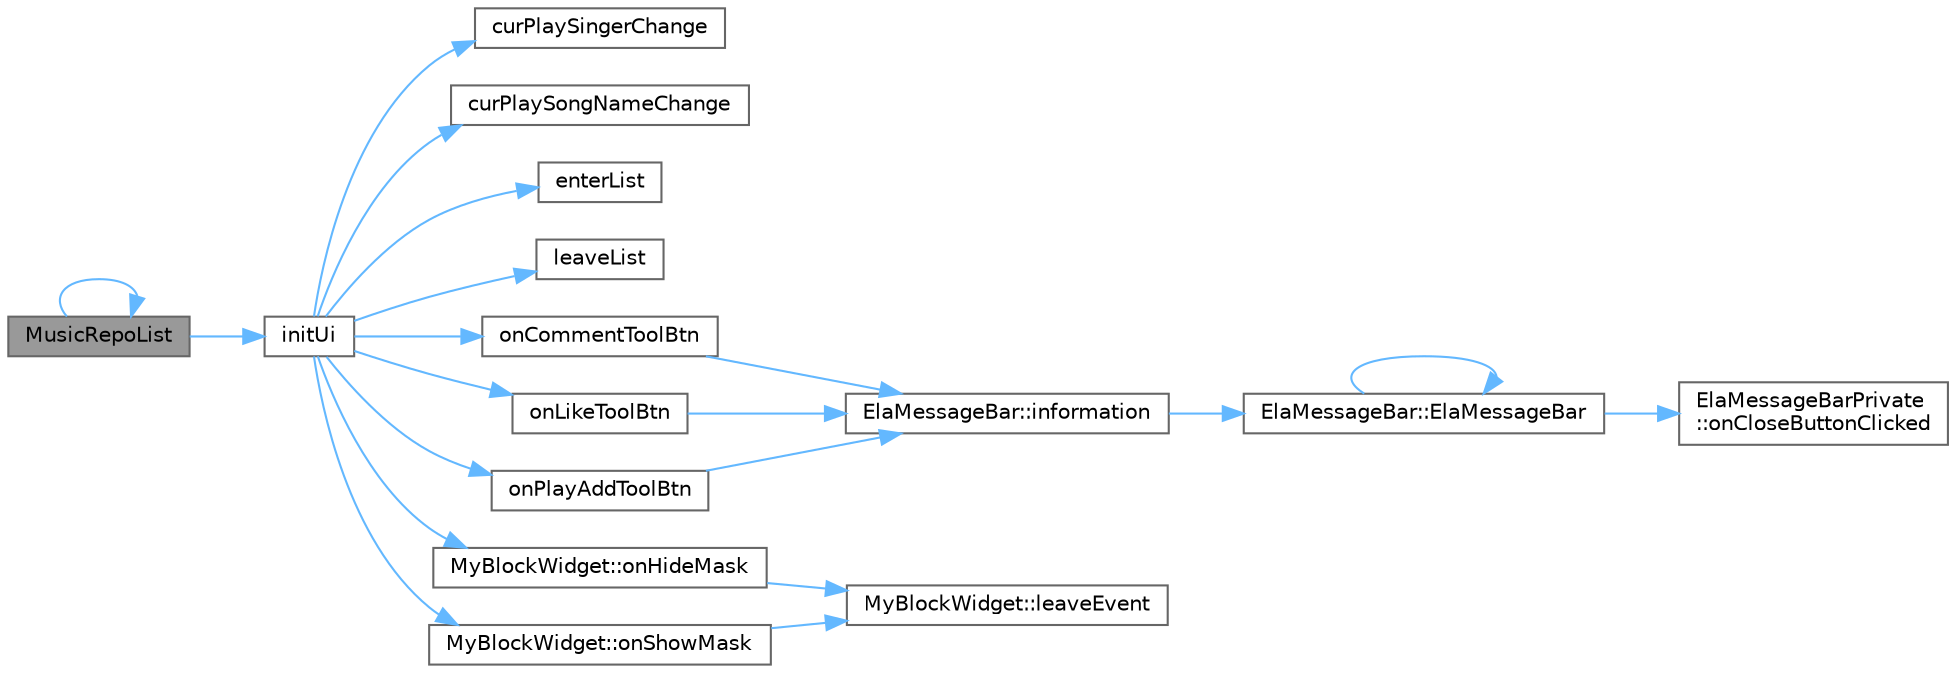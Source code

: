 digraph "MusicRepoList"
{
 // LATEX_PDF_SIZE
  bgcolor="transparent";
  edge [fontname=Helvetica,fontsize=10,labelfontname=Helvetica,labelfontsize=10];
  node [fontname=Helvetica,fontsize=10,shape=box,height=0.2,width=0.4];
  rankdir="LR";
  Node1 [id="Node000001",label="MusicRepoList",height=0.2,width=0.4,color="gray40", fillcolor="grey60", style="filled", fontcolor="black",tooltip="构造函数，初始化音乐仓库列表项"];
  Node1 -> Node2 [id="edge1_Node000001_Node000002",color="steelblue1",style="solid",tooltip=" "];
  Node2 [id="Node000002",label="initUi",height=0.2,width=0.4,color="grey40", fillcolor="white", style="filled",URL="$class_music_repo_list.html#afba6e95967cc3eb25fd518f7bde6ec04",tooltip="初始化界面"];
  Node2 -> Node3 [id="edge2_Node000002_Node000003",color="steelblue1",style="solid",tooltip=" "];
  Node3 [id="Node000003",label="curPlaySingerChange",height=0.2,width=0.4,color="grey40", fillcolor="white", style="filled",URL="$class_music_repo_list.html#ab8bf4bef8da02076c4092c0ae1540e01",tooltip="当前歌手名称变化信号"];
  Node2 -> Node4 [id="edge3_Node000002_Node000004",color="steelblue1",style="solid",tooltip=" "];
  Node4 [id="Node000004",label="curPlaySongNameChange",height=0.2,width=0.4,color="grey40", fillcolor="white", style="filled",URL="$class_music_repo_list.html#a6a38569e7356dd6fbb4af98bdf80772e",tooltip="当前歌曲名称变化信号"];
  Node2 -> Node5 [id="edge4_Node000002_Node000005",color="steelblue1",style="solid",tooltip=" "];
  Node5 [id="Node000005",label="enterList",height=0.2,width=0.4,color="grey40", fillcolor="white", style="filled",URL="$class_music_repo_list.html#a3306d901607423e365cbcc01e85e8f20",tooltip="进入列表信号"];
  Node2 -> Node6 [id="edge5_Node000002_Node000006",color="steelblue1",style="solid",tooltip=" "];
  Node6 [id="Node000006",label="leaveList",height=0.2,width=0.4,color="grey40", fillcolor="white", style="filled",URL="$class_music_repo_list.html#a6a010a9d0d57afcde59a576fc74d2bfe",tooltip="离开列表信号"];
  Node2 -> Node7 [id="edge6_Node000002_Node000007",color="steelblue1",style="solid",tooltip=" "];
  Node7 [id="Node000007",label="onCommentToolBtn",height=0.2,width=0.4,color="grey40", fillcolor="white", style="filled",URL="$class_music_repo_list.html#af3ec65115fd451cf89a3ab113143bd96",tooltip="评论按钮点击槽函数"];
  Node7 -> Node8 [id="edge7_Node000007_Node000008",color="steelblue1",style="solid",tooltip=" "];
  Node8 [id="Node000008",label="ElaMessageBar::information",height=0.2,width=0.4,color="grey40", fillcolor="white", style="filled",URL="$class_ela_message_bar.html#ab24ce7687973932e525786dd44ec0288",tooltip="显示信息消息"];
  Node8 -> Node9 [id="edge8_Node000008_Node000009",color="steelblue1",style="solid",tooltip=" "];
  Node9 [id="Node000009",label="ElaMessageBar::ElaMessageBar",height=0.2,width=0.4,color="grey40", fillcolor="white", style="filled",URL="$class_ela_message_bar.html#a1722699abf44f445a31b469f224ab7ca",tooltip="构造函数，初始化消息栏"];
  Node9 -> Node9 [id="edge9_Node000009_Node000009",color="steelblue1",style="solid",tooltip=" "];
  Node9 -> Node10 [id="edge10_Node000009_Node000010",color="steelblue1",style="solid",tooltip=" "];
  Node10 [id="Node000010",label="ElaMessageBarPrivate\l::onCloseButtonClicked",height=0.2,width=0.4,color="grey40", fillcolor="white", style="filled",URL="$class_ela_message_bar_private.html#a826ca8fdb2ca90af2c67cebd15f19bae",tooltip="关闭按钮点击事件处理"];
  Node2 -> Node11 [id="edge11_Node000002_Node000011",color="steelblue1",style="solid",tooltip=" "];
  Node11 [id="Node000011",label="MyBlockWidget::onHideMask",height=0.2,width=0.4,color="grey40", fillcolor="white", style="filled",URL="$class_my_block_widget.html#a8961b60295daaa974e2866d7afd3959e",tooltip="隐藏遮罩"];
  Node11 -> Node12 [id="edge12_Node000011_Node000012",color="steelblue1",style="solid",tooltip=" "];
  Node12 [id="Node000012",label="MyBlockWidget::leaveEvent",height=0.2,width=0.4,color="grey40", fillcolor="white", style="filled",URL="$class_my_block_widget.html#a80d32879c5360c278eb309e38ab5b923",tooltip="鼠标离开事件"];
  Node2 -> Node13 [id="edge13_Node000002_Node000013",color="steelblue1",style="solid",tooltip=" "];
  Node13 [id="Node000013",label="onLikeToolBtn",height=0.2,width=0.4,color="grey40", fillcolor="white", style="filled",URL="$class_music_repo_list.html#a73fe3cada905128e507c78b315e10e90",tooltip="收藏按钮点击槽函数"];
  Node13 -> Node8 [id="edge14_Node000013_Node000008",color="steelblue1",style="solid",tooltip=" "];
  Node2 -> Node14 [id="edge15_Node000002_Node000014",color="steelblue1",style="solid",tooltip=" "];
  Node14 [id="Node000014",label="onPlayAddToolBtn",height=0.2,width=0.4,color="grey40", fillcolor="white", style="filled",URL="$class_music_repo_list.html#a9cded3eb4ba079c39437c502cf79c7b2",tooltip="播放添加按钮点击槽函数"];
  Node14 -> Node8 [id="edge16_Node000014_Node000008",color="steelblue1",style="solid",tooltip=" "];
  Node2 -> Node15 [id="edge17_Node000002_Node000015",color="steelblue1",style="solid",tooltip=" "];
  Node15 [id="Node000015",label="MyBlockWidget::onShowMask",height=0.2,width=0.4,color="grey40", fillcolor="white", style="filled",URL="$class_my_block_widget.html#ad0b8c1123982eeacad5403d034dac451",tooltip="显示遮罩"];
  Node15 -> Node12 [id="edge18_Node000015_Node000012",color="steelblue1",style="solid",tooltip=" "];
  Node1 -> Node1 [id="edge19_Node000001_Node000001",color="steelblue1",style="solid",tooltip=" "];
}
